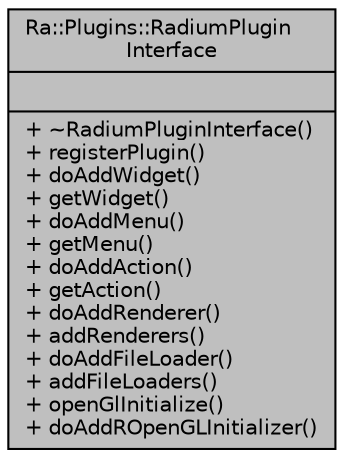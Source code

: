 digraph "Ra::Plugins::RadiumPluginInterface"
{
 // INTERACTIVE_SVG=YES
 // LATEX_PDF_SIZE
  edge [fontname="Helvetica",fontsize="10",labelfontname="Helvetica",labelfontsize="10"];
  node [fontname="Helvetica",fontsize="10",shape=record];
  Node1 [label="{Ra::Plugins::RadiumPlugin\lInterface\n||+ ~RadiumPluginInterface()\l+ registerPlugin()\l+ doAddWidget()\l+ getWidget()\l+ doAddMenu()\l+ getMenu()\l+ doAddAction()\l+ getAction()\l+ doAddRenderer()\l+ addRenderers()\l+ doAddFileLoader()\l+ addFileLoaders()\l+ openGlInitialize()\l+ doAddROpenGLInitializer()\l}",height=0.2,width=0.4,color="black", fillcolor="grey75", style="filled", fontcolor="black",tooltip="Interface class for Radiums plugins."];
}
